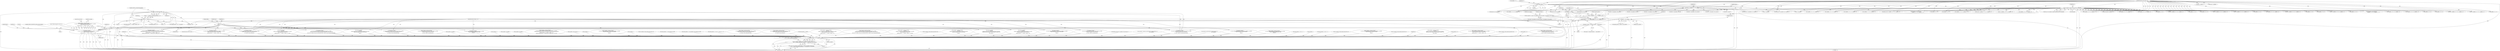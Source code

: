 digraph "0_libmodbus_5ccdf5ef79d742640355d1132fa9e2abc7fbaefc@integer" {
"1000455" [label="(Call,rsp_length = response_exception(\n                ctx, &sft, MODBUS_EXCEPTION_ILLEGAL_DATA_ADDRESS, rsp, FALSE,\n                \"Illegal data address 0x%0X in %s\n\",\n                mapping_address < 0 ? address : address + nb, name))"];
"1000457" [label="(Call,response_exception(\n                ctx, &sft, MODBUS_EXCEPTION_ILLEGAL_DATA_ADDRESS, rsp, FALSE,\n                \"Illegal data address 0x%0X in %s\n\",\n                mapping_address < 0 ? address : address + nb, name))"];
"1000131" [label="(Call,ctx == NULL)"];
"1000115" [label="(MethodParameterIn,modbus_t *ctx)"];
"1000418" [label="(Call,address - start_registers)"];
"1000160" [label="(Call,address = (req[offset + 1] << 8) + req[offset + 2])"];
"1000163" [label="(Call,req[offset + 1] << 8)"];
"1000116" [label="(MethodParameterIn,const uint8_t *req)"];
"1000361" [label="(Call,start_registers = is_input ? mb_mapping->start_input_registers : mb_mapping->start_registers)"];
"1000426" [label="(Call,MODBUS_MAX_READ_REGISTERS < nb)"];
"1000423" [label="(Call,nb < 1)"];
"1000400" [label="(Call,nb = (req[offset + 3] << 8) + req[offset + 4])"];
"1000403" [label="(Call,req[offset + 3] << 8)"];
"1000189" [label="(Call,ctx->backend->prepare_response_tid(req, &req_length))"];
"1000393" [label="(Call,name = is_input ? \"read_input_registers\" : \"read_registers\")"];
"1001378" [label="(Call,send_msg(ctx, rsp, rsp_length))"];
"1001365" [label="(Call,(ctx->backend->backend_type == _MODBUS_BACKEND_TYPE_RTU &&\n            slave == MODBUS_BROADCAST_ADDRESS) ? 0 : send_msg(ctx, rsp, rsp_length))"];
"1001364" [label="(Return,return (ctx->backend->backend_type == _MODBUS_BACKEND_TYPE_RTU &&\n            slave == MODBUS_BROADCAST_ADDRESS) ? 0 : send_msg(ctx, rsp, rsp_length);)"];
"1000133" [label="(Identifier,NULL)"];
"1000465" [label="(Call,mapping_address < 0 ? address : address + nb)"];
"1000400" [label="(Call,nb = (req[offset + 3] << 8) + req[offset + 4])"];
"1000177" [label="(Identifier,sft)"];
"1001382" [label="(MethodReturn,int)"];
"1000275" [label="(Call,rsp_length = response_exception(\n                ctx, &sft, MODBUS_EXCEPTION_ILLEGAL_DATA_VALUE, rsp, TRUE,\n                \"Illegal nb of values %d in %s (max %d)\n\",\n                nb, name, MODBUS_MAX_READ_BITS))"];
"1001017" [label="(Call,response_exception(\n                ctx, &sft, MODBUS_EXCEPTION_ILLEGAL_DATA_ADDRESS, rsp, FALSE,\n                \"Illegal data address 0x%0X in write_register\n\",\n                address))"];
"1000523" [label="(ControlStructure,break;)"];
"1000277" [label="(Call,response_exception(\n                ctx, &sft, MODBUS_EXCEPTION_ILLEGAL_DATA_VALUE, rsp, TRUE,\n                \"Illegal nb of values %d in %s (max %d)\n\",\n                nb, name, MODBUS_MAX_READ_BITS))"];
"1000420" [label="(Identifier,start_registers)"];
"1000597" [label="(Call,rsp_length = req_length)"];
"1001053" [label="(Call,or = (req[offset + 5] << 8) + req[offset + 6])"];
"1000463" [label="(Identifier,FALSE)"];
"1001354" [label="(Call,response_exception(\n            ctx, &sft, MODBUS_EXCEPTION_ILLEGAL_FUNCTION, rsp, TRUE,\n            \"Unknown Modbus function code: 0x%0X\n\", function))"];
"1000416" [label="(Call,mapping_address = address - start_registers)"];
"1000685" [label="(Call,(req[offset + 3] << 8) + req[offset + 4])"];
"1000458" [label="(Identifier,ctx)"];
"1001153" [label="(Call,address - mb_mapping->start_registers)"];
"1001129" [label="(Call,(req[offset + 7] << 8) + req[offset + 8])"];
"1000604" [label="(Call,response_exception(\n                    ctx, &sft,\n                    MODBUS_EXCEPTION_ILLEGAL_DATA_VALUE, rsp, FALSE,\n                    \"Illegal data value 0x%0X in write_bit request at address %0X\n\",\n                    data, address))"];
"1000417" [label="(Identifier,mapping_address)"];
"1000854" [label="(Call,response_exception(\n                ctx, &sft, MODBUS_EXCEPTION_ILLEGAL_DATA_ADDRESS, rsp, FALSE,\n                \"Illegal data address 0x%0X in write_registers\n\",\n                mapping_address < 0 ? address : address + nb))"];
"1000547" [label="(Call,response_exception(\n                ctx, &sft, MODBUS_EXCEPTION_ILLEGAL_DATA_ADDRESS, rsp, FALSE,\n                \"Illegal data address 0x%0X in write_bit\n\",\n                address))"];
"1001293" [label="(Call,mb_mapping->tab_registers[i] =\n                    (req[offset + j] << 8) + req[offset + j + 1])"];
"1000302" [label="(Call,response_exception(\n                ctx, &sft,\n                MODBUS_EXCEPTION_ILLEGAL_DATA_ADDRESS, rsp, FALSE,\n                \"Illegal data address 0x%0X in %s\n\",\n                mapping_address < 0 ? address : address + nb, name))"];
"1000428" [label="(Identifier,nb)"];
"1001268" [label="(Call,rsp_length++)"];
"1000432" [label="(Call,response_exception(\n                ctx, &sft, MODBUS_EXCEPTION_ILLEGAL_DATA_VALUE, rsp, TRUE,\n                \"Illegal nb of values %d in %s (max %d)\n\",\n                nb, name, MODBUS_MAX_READ_REGISTERS))"];
"1000676" [label="(Call,rsp_length = req_length)"];
"1000473" [label="(Identifier,name)"];
"1001365" [label="(Call,(ctx->backend->backend_type == _MODBUS_BACKEND_TYPE_RTU &&\n            slave == MODBUS_BROADCAST_ADDRESS) ? 0 : send_msg(ctx, rsp, rsp_length))"];
"1001377" [label="(Literal,0)"];
"1000900" [label="(Call,(req[offset + j] << 8) + req[offset + j + 1])"];
"1000362" [label="(Identifier,start_registers)"];
"1000456" [label="(Identifier,rsp_length)"];
"1000450" [label="(Call,mapping_address + nb)"];
"1001088" [label="(Call,rsp_length = req_length)"];
"1000132" [label="(Identifier,ctx)"];
"1001229" [label="(Call,rsp_length = response_exception(\n                ctx, &sft, MODBUS_EXCEPTION_ILLEGAL_DATA_ADDRESS, rsp, FALSE,\n                \"Illegal data read address 0x%0X or write address 0x%0X write_and_read_registers\n\",\n                mapping_address < 0 ? address : address + nb,\n                mapping_address_write < 0 ? address_write : address_write + nb_write))"];
"1001299" [label="(Call,(req[offset + j] << 8) + req[offset + j + 1])"];
"1000901" [label="(Call,req[offset + j] << 8)"];
"1000470" [label="(Call,address + nb)"];
"1000683" [label="(Call,nb = (req[offset + 3] << 8) + req[offset + 4])"];
"1000426" [label="(Call,MODBUS_MAX_READ_REGISTERS < nb)"];
"1000972" [label="(Call,rsp_length - byte_count_pos - 1)"];
"1000404" [label="(Call,req[offset + 3])"];
"1000486" [label="(Call,rsp_length++)"];
"1000131" [label="(Call,ctx == NULL)"];
"1000743" [label="(Call,response_exception(\n                ctx, &sft,\n                MODBUS_EXCEPTION_ILLEGAL_DATA_ADDRESS, rsp, FALSE,\n                \"Illegal data address 0x%0X in write_bits\n\",\n                mapping_address < 0 ? address : address + nb))"];
"1001300" [label="(Call,req[offset + j] << 8)"];
"1000185" [label="(Call,sft.t_id = ctx->backend->prepare_response_tid(req, &req_length))"];
"1000423" [label="(Call,nb < 1)"];
"1000361" [label="(Call,start_registers = is_input ? mb_mapping->start_input_registers : mb_mapping->start_registers)"];
"1000116" [label="(MethodParameterIn,const uint8_t *req)"];
"1001378" [label="(Call,send_msg(ctx, rsp, rsp_length))"];
"1001015" [label="(Call,rsp_length = response_exception(\n                ctx, &sft, MODBUS_EXCEPTION_ILLEGAL_DATA_ADDRESS, rsp, FALSE,\n                \"Illegal data address 0x%0X in write_register\n\",\n                address))"];
"1001097" [label="(Call,(req[offset + 3] << 8) + req[offset + 4])"];
"1001341" [label="(Call,rsp_length++)"];
"1000939" [label="(Call,ctx->backend->build_response_basis(&sft, rsp))"];
"1000115" [label="(MethodParameterIn,modbus_t *ctx)"];
"1000424" [label="(Identifier,nb)"];
"1000513" [label="(Call,rsp[rsp_length++] = tab_registers[i] & 0xFF)"];
"1001338" [label="(Call,rsp[rsp_length++] = mb_mapping->tab_registers[i] & 0xFF)"];
"1000119" [label="(Block,)"];
"1000191" [label="(Call,&req_length)"];
"1000162" [label="(Call,(req[offset + 1] << 8) + req[offset + 2])"];
"1000999" [label="(Call,address - mb_mapping->start_registers)"];
"1000418" [label="(Call,address - start_registers)"];
"1000327" [label="(Call,rsp[rsp_length++] = (nb / 8) + ((nb % 8) ? 1 : 0))"];
"1000419" [label="(Identifier,address)"];
"1001055" [label="(Call,(req[offset + 5] << 8) + req[offset + 6])"];
"1000826" [label="(Call,rsp_length = response_exception(\n                 ctx, &sft, MODBUS_EXCEPTION_ILLEGAL_DATA_VALUE, rsp, TRUE,\n                 \"Illegal number of values %d in write_registers (max %d)\n\",\n                nb, MODBUS_MAX_WRITE_REGISTERS))"];
"1001111" [label="(Call,address_write = (req[offset + 5] << 8) + req[offset + 6])"];
"1000715" [label="(Call,rsp_length = response_exception(\n                ctx, &sft, MODBUS_EXCEPTION_ILLEGAL_DATA_VALUE, rsp, TRUE,\n                \"Illegal number of values %d in write_bits (max %d)\n\",\n                nb, MODBUS_MAX_WRITE_BITS))"];
"1000672" [label="(Call,memcpy(rsp, req, req_length))"];
"1000189" [label="(Call,ctx->backend->prepare_response_tid(req, &req_length))"];
"1001098" [label="(Call,req[offset + 3] << 8)"];
"1000953" [label="(Call,rsp[rsp_length++] = 0xFF)"];
"1000741" [label="(Call,rsp_length = response_exception(\n                ctx, &sft,\n                MODBUS_EXCEPTION_ILLEGAL_DATA_ADDRESS, rsp, FALSE,\n                \"Illegal data address 0x%0X in write_bits\n\",\n                mapping_address < 0 ? address : address + nb))"];
"1000245" [label="(Call,nb = (req[offset + 3] << 8) + req[offset + 4])"];
"1001366" [label="(Call,ctx->backend->backend_type == _MODBUS_BACKEND_TYPE_RTU &&\n            slave == MODBUS_BROADCAST_ADDRESS)"];
"1001113" [label="(Call,(req[offset + 5] << 8) + req[offset + 6])"];
"1000148" [label="(Call,slave = req[offset - 1])"];
"1001189" [label="(Call,rsp_length = response_exception(\n                ctx, &sft, MODBUS_EXCEPTION_ILLEGAL_DATA_VALUE, rsp, TRUE,\n                \"Illegal nb of values (W%d, R%d) in write_and_read_registers (max W%d, R%d)\n\",\n                nb_write, nb, MODBUS_MAX_WR_WRITE_REGISTERS, MODBUS_MAX_WR_READ_REGISTERS))"];
"1000300" [label="(Call,rsp_length = response_exception(\n                ctx, &sft,\n                MODBUS_EXCEPTION_ILLEGAL_DATA_ADDRESS, rsp, FALSE,\n                \"Illegal data address 0x%0X in %s\n\",\n                mapping_address < 0 ? address : address + nb, name))"];
"1000561" [label="(Call,(req[offset + 3] << 8) + req[offset + 4])"];
"1001037" [label="(Call,and = (req[offset + 3] << 8) + req[offset + 4])"];
"1000779" [label="(Call,memcpy(rsp + rsp_length, req + rsp_length, 4))"];
"1000427" [label="(Identifier,MODBUS_MAX_READ_REGISTERS)"];
"1000393" [label="(Call,name = is_input ? \"read_input_registers\" : \"read_registers\")"];
"1000169" [label="(Literal,8)"];
"1000459" [label="(Call,&sft)"];
"1000263" [label="(Call,address - start_bits)"];
"1001039" [label="(Call,(req[offset + 3] << 8) + req[offset + 4])"];
"1001130" [label="(Call,req[offset + 7] << 8)"];
"1000190" [label="(Identifier,req)"];
"1000161" [label="(Identifier,address)"];
"1000409" [label="(Literal,8)"];
"1001261" [label="(Call,ctx->backend->build_response_basis(&sft, rsp))"];
"1000455" [label="(Call,rsp_length = response_exception(\n                ctx, &sft, MODBUS_EXCEPTION_ILLEGAL_DATA_ADDRESS, rsp, FALSE,\n                \"Illegal data address 0x%0X in %s\n\",\n                mapping_address < 0 ? address : address + nb, name))"];
"1000488" [label="(Call,nb << 1)"];
"1000636" [label="(Call,rsp_length = response_exception(\n                ctx, &sft,\n                MODBUS_EXCEPTION_ILLEGAL_DATA_ADDRESS, rsp, FALSE,\n                \"Illegal data address 0x%0X in write_register\n\",\n                address))"];
"1000461" [label="(Identifier,MODBUS_EXCEPTION_ILLEGAL_DATA_ADDRESS)"];
"1001231" [label="(Call,response_exception(\n                ctx, &sft, MODBUS_EXCEPTION_ILLEGAL_DATA_ADDRESS, rsp, FALSE,\n                \"Illegal data read address 0x%0X or write address 0x%0X write_and_read_registers\n\",\n                mapping_address < 0 ? address : address + nb,\n                mapping_address_write < 0 ? address_write : address_write + nb_write))"];
"1000968" [label="(Call,rsp[byte_count_pos] = rsp_length - byte_count_pos - 1)"];
"1000411" [label="(Identifier,req)"];
"1001381" [label="(Identifier,rsp_length)"];
"1000342" [label="(Call,rsp_length = response_io_status(tab_bits, mapping_address, nb,\n                                            rsp, rsp_length))"];
"1000155" [label="(Call,function = req[offset])"];
"1001191" [label="(Call,response_exception(\n                ctx, &sft, MODBUS_EXCEPTION_ILLEGAL_DATA_VALUE, rsp, TRUE,\n                \"Illegal nb of values (W%d, R%d) in write_and_read_registers (max W%d, R%d)\n\",\n                nb_write, nb, MODBUS_MAX_WR_WRITE_REGISTERS, MODBUS_MAX_WR_READ_REGISTERS))"];
"1001114" [label="(Call,req[offset + 5] << 8)"];
"1000638" [label="(Call,response_exception(\n                ctx, &sft,\n                MODBUS_EXCEPTION_ILLEGAL_DATA_ADDRESS, rsp, FALSE,\n                \"Illegal data address 0x%0X in write_register\n\",\n                address))"];
"1000796" [label="(Call,(req[offset + 3] << 8) + req[offset + 4])"];
"1000142" [label="(Identifier,offset)"];
"1001364" [label="(Return,return (ctx->backend->backend_type == _MODBUS_BACKEND_TYPE_RTU &&\n            slave == MODBUS_BROADCAST_ADDRESS) ? 0 : send_msg(ctx, rsp, rsp_length);)"];
"1000344" [label="(Call,response_io_status(tab_bits, mapping_address, nb,\n                                            rsp, rsp_length))"];
"1001352" [label="(Call,rsp_length = response_exception(\n            ctx, &sft, MODBUS_EXCEPTION_ILLEGAL_FUNCTION, rsp, TRUE,\n            \"Unknown Modbus function code: 0x%0X\n\", function))"];
"1000620" [label="(Call,address - mb_mapping->start_registers)"];
"1000797" [label="(Call,req[offset + 3] << 8)"];
"1000248" [label="(Call,req[offset + 3] << 8)"];
"1000363" [label="(Call,is_input ? mb_mapping->start_input_registers : mb_mapping->start_registers)"];
"1000783" [label="(Call,req + rsp_length)"];
"1001265" [label="(Call,rsp[rsp_length++] = nb << 1)"];
"1000650" [label="(Call,data = (req[offset + 3] << 8) + req[offset + 4])"];
"1000516" [label="(Call,rsp_length++)"];
"1000483" [label="(Call,rsp[rsp_length++] = nb << 1)"];
"1000794" [label="(Call,nb = (req[offset + 3] << 8) + req[offset + 4])"];
"1000479" [label="(Call,ctx->backend->build_response_basis(&sft, rsp))"];
"1000163" [label="(Call,req[offset + 1] << 8)"];
"1000545" [label="(Call,rsp_length = response_exception(\n                ctx, &sft, MODBUS_EXCEPTION_ILLEGAL_DATA_ADDRESS, rsp, FALSE,\n                \"Illegal data address 0x%0X in write_bit\n\",\n                address))"];
"1000917" [label="(Call,ctx->backend->build_response_basis(&sft, rsp))"];
"1000401" [label="(Identifier,nb)"];
"1000394" [label="(Identifier,name)"];
"1000562" [label="(Call,req[offset + 3] << 8)"];
"1001380" [label="(Identifier,rsp)"];
"1000602" [label="(Call,rsp_length = response_exception(\n                    ctx, &sft,\n                    MODBUS_EXCEPTION_ILLEGAL_DATA_VALUE, rsp, FALSE,\n                    \"Illegal data value 0x%0X in write_bit request at address %0X\n\",\n                    data, address))"];
"1000449" [label="(Call,(mapping_address + nb) > nb_registers)"];
"1001056" [label="(Call,req[offset + 5] << 8)"];
"1000529" [label="(Call,address - mb_mapping->start_bits)"];
"1000464" [label="(Literal,\"Illegal data address 0x%0X in %s\n\")"];
"1000921" [label="(Call,memcpy(rsp + rsp_length, req + rsp_length, 4))"];
"1000653" [label="(Call,req[offset + 3] << 8)"];
"1001127" [label="(Call,nb_write = (req[offset + 7] << 8) + req[offset + 8])"];
"1000454" [label="(Block,)"];
"1000925" [label="(Call,req + rsp_length)"];
"1001143" [label="(Call,nb_write_bytes = req[offset + 9])"];
"1000247" [label="(Call,(req[offset + 3] << 8) + req[offset + 4])"];
"1000929" [label="(Call,rsp_length += 4)"];
"1000164" [label="(Call,req[offset + 1])"];
"1000686" [label="(Call,req[offset + 3] << 8)"];
"1000852" [label="(Call,rsp_length = response_exception(\n                ctx, &sft, MODBUS_EXCEPTION_ILLEGAL_DATA_ADDRESS, rsp, FALSE,\n                \"Illegal data address 0x%0X in write_registers\n\",\n                mapping_address < 0 ? address : address + nb))"];
"1001040" [label="(Call,req[offset + 3] << 8)"];
"1000171" [label="(Identifier,req)"];
"1000395" [label="(Call,is_input ? \"read_input_registers\" : \"read_registers\")"];
"1000457" [label="(Call,response_exception(\n                ctx, &sft, MODBUS_EXCEPTION_ILLEGAL_DATA_ADDRESS, rsp, FALSE,\n                \"Illegal data address 0x%0X in %s\n\",\n                mapping_address < 0 ? address : address + nb, name))"];
"1000130" [label="(ControlStructure,if (ctx == NULL))"];
"1000402" [label="(Call,(req[offset + 3] << 8) + req[offset + 4])"];
"1000559" [label="(Call,data = (req[offset + 3] << 8) + req[offset + 4])"];
"1000593" [label="(Call,memcpy(rsp, req, req_length))"];
"1000775" [label="(Call,ctx->backend->build_response_basis(&sft, rsp))"];
"1000787" [label="(Call,rsp_length += 4)"];
"1001095" [label="(Call,nb = (req[offset + 3] << 8) + req[offset + 4])"];
"1000717" [label="(Call,response_exception(\n                ctx, &sft, MODBUS_EXCEPTION_ILLEGAL_DATA_VALUE, rsp, TRUE,\n                \"Illegal number of values %d in write_bits (max %d)\n\",\n                nb, MODBUS_MAX_WRITE_BITS))"];
"1000812" [label="(Call,address - mb_mapping->start_registers)"];
"1000425" [label="(Literal,1)"];
"1000373" [label="(Identifier,nb_registers)"];
"1000894" [label="(Call,mb_mapping->tab_registers[i] =\n                    (req[offset + j] << 8) + req[offset + j + 1])"];
"1000430" [label="(Call,rsp_length = response_exception(\n                ctx, &sft, MODBUS_EXCEPTION_ILLEGAL_DATA_VALUE, rsp, TRUE,\n                \"Illegal nb of values %d in %s (max %d)\n\",\n                nb, name, MODBUS_MAX_READ_REGISTERS))"];
"1000701" [label="(Call,address - mb_mapping->start_bits)"];
"1000828" [label="(Call,response_exception(\n                 ctx, &sft, MODBUS_EXCEPTION_ILLEGAL_DATA_VALUE, rsp, TRUE,\n                 \"Illegal number of values %d in write_registers (max %d)\n\",\n                nb, MODBUS_MAX_WRITE_REGISTERS))"];
"1001379" [label="(Identifier,ctx)"];
"1000422" [label="(Call,nb < 1 || MODBUS_MAX_READ_REGISTERS < nb)"];
"1000160" [label="(Call,address = (req[offset + 1] << 8) + req[offset + 2])"];
"1000462" [label="(Identifier,rsp)"];
"1000353" [label="(Block,)"];
"1000652" [label="(Call,(req[offset + 3] << 8) + req[offset + 4])"];
"1000403" [label="(Call,req[offset + 3] << 8)"];
"1001084" [label="(Call,memcpy(rsp, req, req_length))"];
"1000136" [label="(Identifier,errno)"];
"1000455" -> "1000454"  [label="AST: "];
"1000455" -> "1000457"  [label="CFG: "];
"1000456" -> "1000455"  [label="AST: "];
"1000457" -> "1000455"  [label="AST: "];
"1000523" -> "1000455"  [label="CFG: "];
"1000455" -> "1001382"  [label="DDG: "];
"1000455" -> "1001382"  [label="DDG: "];
"1000457" -> "1000455"  [label="DDG: "];
"1000457" -> "1000455"  [label="DDG: "];
"1000457" -> "1000455"  [label="DDG: "];
"1000457" -> "1000455"  [label="DDG: "];
"1000457" -> "1000455"  [label="DDG: "];
"1000457" -> "1000455"  [label="DDG: "];
"1000457" -> "1000455"  [label="DDG: "];
"1000457" -> "1000455"  [label="DDG: "];
"1000455" -> "1001378"  [label="DDG: "];
"1000457" -> "1000473"  [label="CFG: "];
"1000458" -> "1000457"  [label="AST: "];
"1000459" -> "1000457"  [label="AST: "];
"1000461" -> "1000457"  [label="AST: "];
"1000462" -> "1000457"  [label="AST: "];
"1000463" -> "1000457"  [label="AST: "];
"1000464" -> "1000457"  [label="AST: "];
"1000465" -> "1000457"  [label="AST: "];
"1000473" -> "1000457"  [label="AST: "];
"1000457" -> "1001382"  [label="DDG: "];
"1000457" -> "1001382"  [label="DDG: "];
"1000457" -> "1001382"  [label="DDG: "];
"1000457" -> "1001382"  [label="DDG: "];
"1000457" -> "1001382"  [label="DDG: "];
"1000457" -> "1001382"  [label="DDG: "];
"1000457" -> "1001382"  [label="DDG: "];
"1000131" -> "1000457"  [label="DDG: "];
"1000115" -> "1000457"  [label="DDG: "];
"1000418" -> "1000457"  [label="DDG: "];
"1000426" -> "1000457"  [label="DDG: "];
"1000423" -> "1000457"  [label="DDG: "];
"1000393" -> "1000457"  [label="DDG: "];
"1000457" -> "1001378"  [label="DDG: "];
"1000457" -> "1001378"  [label="DDG: "];
"1000131" -> "1000130"  [label="AST: "];
"1000131" -> "1000133"  [label="CFG: "];
"1000132" -> "1000131"  [label="AST: "];
"1000133" -> "1000131"  [label="AST: "];
"1000136" -> "1000131"  [label="CFG: "];
"1000142" -> "1000131"  [label="CFG: "];
"1000131" -> "1001382"  [label="DDG: "];
"1000131" -> "1001382"  [label="DDG: "];
"1000131" -> "1001382"  [label="DDG: "];
"1000115" -> "1000131"  [label="DDG: "];
"1000131" -> "1000277"  [label="DDG: "];
"1000131" -> "1000302"  [label="DDG: "];
"1000131" -> "1000432"  [label="DDG: "];
"1000131" -> "1000547"  [label="DDG: "];
"1000131" -> "1000604"  [label="DDG: "];
"1000131" -> "1000638"  [label="DDG: "];
"1000131" -> "1000717"  [label="DDG: "];
"1000131" -> "1000743"  [label="DDG: "];
"1000131" -> "1000828"  [label="DDG: "];
"1000131" -> "1000854"  [label="DDG: "];
"1000131" -> "1001017"  [label="DDG: "];
"1000131" -> "1001191"  [label="DDG: "];
"1000131" -> "1001231"  [label="DDG: "];
"1000131" -> "1001354"  [label="DDG: "];
"1000131" -> "1001378"  [label="DDG: "];
"1000115" -> "1000114"  [label="AST: "];
"1000115" -> "1001382"  [label="DDG: "];
"1000115" -> "1000277"  [label="DDG: "];
"1000115" -> "1000302"  [label="DDG: "];
"1000115" -> "1000432"  [label="DDG: "];
"1000115" -> "1000547"  [label="DDG: "];
"1000115" -> "1000604"  [label="DDG: "];
"1000115" -> "1000638"  [label="DDG: "];
"1000115" -> "1000717"  [label="DDG: "];
"1000115" -> "1000743"  [label="DDG: "];
"1000115" -> "1000828"  [label="DDG: "];
"1000115" -> "1000854"  [label="DDG: "];
"1000115" -> "1001017"  [label="DDG: "];
"1000115" -> "1001191"  [label="DDG: "];
"1000115" -> "1001231"  [label="DDG: "];
"1000115" -> "1001354"  [label="DDG: "];
"1000115" -> "1001378"  [label="DDG: "];
"1000418" -> "1000416"  [label="AST: "];
"1000418" -> "1000420"  [label="CFG: "];
"1000419" -> "1000418"  [label="AST: "];
"1000420" -> "1000418"  [label="AST: "];
"1000416" -> "1000418"  [label="CFG: "];
"1000418" -> "1001382"  [label="DDG: "];
"1000418" -> "1001382"  [label="DDG: "];
"1000418" -> "1000416"  [label="DDG: "];
"1000418" -> "1000416"  [label="DDG: "];
"1000160" -> "1000418"  [label="DDG: "];
"1000361" -> "1000418"  [label="DDG: "];
"1000418" -> "1000465"  [label="DDG: "];
"1000418" -> "1000470"  [label="DDG: "];
"1000160" -> "1000119"  [label="AST: "];
"1000160" -> "1000162"  [label="CFG: "];
"1000161" -> "1000160"  [label="AST: "];
"1000162" -> "1000160"  [label="AST: "];
"1000177" -> "1000160"  [label="CFG: "];
"1000160" -> "1001382"  [label="DDG: "];
"1000160" -> "1001382"  [label="DDG: "];
"1000163" -> "1000160"  [label="DDG: "];
"1000163" -> "1000160"  [label="DDG: "];
"1000116" -> "1000160"  [label="DDG: "];
"1000160" -> "1000263"  [label="DDG: "];
"1000160" -> "1000529"  [label="DDG: "];
"1000160" -> "1000620"  [label="DDG: "];
"1000160" -> "1000701"  [label="DDG: "];
"1000160" -> "1000812"  [label="DDG: "];
"1000160" -> "1000999"  [label="DDG: "];
"1000160" -> "1001153"  [label="DDG: "];
"1000163" -> "1000162"  [label="AST: "];
"1000163" -> "1000169"  [label="CFG: "];
"1000164" -> "1000163"  [label="AST: "];
"1000169" -> "1000163"  [label="AST: "];
"1000171" -> "1000163"  [label="CFG: "];
"1000163" -> "1001382"  [label="DDG: "];
"1000163" -> "1000162"  [label="DDG: "];
"1000163" -> "1000162"  [label="DDG: "];
"1000116" -> "1000163"  [label="DDG: "];
"1000163" -> "1000189"  [label="DDG: "];
"1000163" -> "1000593"  [label="DDG: "];
"1000163" -> "1000672"  [label="DDG: "];
"1000163" -> "1000779"  [label="DDG: "];
"1000163" -> "1000783"  [label="DDG: "];
"1000163" -> "1000921"  [label="DDG: "];
"1000163" -> "1000925"  [label="DDG: "];
"1000163" -> "1001084"  [label="DDG: "];
"1000116" -> "1000114"  [label="AST: "];
"1000116" -> "1001382"  [label="DDG: "];
"1000116" -> "1000148"  [label="DDG: "];
"1000116" -> "1000155"  [label="DDG: "];
"1000116" -> "1000162"  [label="DDG: "];
"1000116" -> "1000189"  [label="DDG: "];
"1000116" -> "1000245"  [label="DDG: "];
"1000116" -> "1000248"  [label="DDG: "];
"1000116" -> "1000247"  [label="DDG: "];
"1000116" -> "1000400"  [label="DDG: "];
"1000116" -> "1000403"  [label="DDG: "];
"1000116" -> "1000402"  [label="DDG: "];
"1000116" -> "1000559"  [label="DDG: "];
"1000116" -> "1000562"  [label="DDG: "];
"1000116" -> "1000561"  [label="DDG: "];
"1000116" -> "1000593"  [label="DDG: "];
"1000116" -> "1000650"  [label="DDG: "];
"1000116" -> "1000653"  [label="DDG: "];
"1000116" -> "1000652"  [label="DDG: "];
"1000116" -> "1000672"  [label="DDG: "];
"1000116" -> "1000683"  [label="DDG: "];
"1000116" -> "1000686"  [label="DDG: "];
"1000116" -> "1000685"  [label="DDG: "];
"1000116" -> "1000779"  [label="DDG: "];
"1000116" -> "1000783"  [label="DDG: "];
"1000116" -> "1000794"  [label="DDG: "];
"1000116" -> "1000797"  [label="DDG: "];
"1000116" -> "1000796"  [label="DDG: "];
"1000116" -> "1000894"  [label="DDG: "];
"1000116" -> "1000901"  [label="DDG: "];
"1000116" -> "1000900"  [label="DDG: "];
"1000116" -> "1000921"  [label="DDG: "];
"1000116" -> "1000925"  [label="DDG: "];
"1000116" -> "1001037"  [label="DDG: "];
"1000116" -> "1001040"  [label="DDG: "];
"1000116" -> "1001039"  [label="DDG: "];
"1000116" -> "1001053"  [label="DDG: "];
"1000116" -> "1001056"  [label="DDG: "];
"1000116" -> "1001055"  [label="DDG: "];
"1000116" -> "1001084"  [label="DDG: "];
"1000116" -> "1001095"  [label="DDG: "];
"1000116" -> "1001098"  [label="DDG: "];
"1000116" -> "1001097"  [label="DDG: "];
"1000116" -> "1001111"  [label="DDG: "];
"1000116" -> "1001114"  [label="DDG: "];
"1000116" -> "1001113"  [label="DDG: "];
"1000116" -> "1001127"  [label="DDG: "];
"1000116" -> "1001130"  [label="DDG: "];
"1000116" -> "1001129"  [label="DDG: "];
"1000116" -> "1001143"  [label="DDG: "];
"1000116" -> "1001293"  [label="DDG: "];
"1000116" -> "1001300"  [label="DDG: "];
"1000116" -> "1001299"  [label="DDG: "];
"1000361" -> "1000353"  [label="AST: "];
"1000361" -> "1000363"  [label="CFG: "];
"1000362" -> "1000361"  [label="AST: "];
"1000363" -> "1000361"  [label="AST: "];
"1000373" -> "1000361"  [label="CFG: "];
"1000361" -> "1001382"  [label="DDG: "];
"1000426" -> "1000422"  [label="AST: "];
"1000426" -> "1000428"  [label="CFG: "];
"1000427" -> "1000426"  [label="AST: "];
"1000428" -> "1000426"  [label="AST: "];
"1000422" -> "1000426"  [label="CFG: "];
"1000426" -> "1001382"  [label="DDG: "];
"1000426" -> "1001382"  [label="DDG: "];
"1000426" -> "1000422"  [label="DDG: "];
"1000426" -> "1000422"  [label="DDG: "];
"1000423" -> "1000426"  [label="DDG: "];
"1000426" -> "1000432"  [label="DDG: "];
"1000426" -> "1000432"  [label="DDG: "];
"1000426" -> "1000449"  [label="DDG: "];
"1000426" -> "1000450"  [label="DDG: "];
"1000426" -> "1000465"  [label="DDG: "];
"1000426" -> "1000470"  [label="DDG: "];
"1000426" -> "1000488"  [label="DDG: "];
"1000423" -> "1000422"  [label="AST: "];
"1000423" -> "1000425"  [label="CFG: "];
"1000424" -> "1000423"  [label="AST: "];
"1000425" -> "1000423"  [label="AST: "];
"1000427" -> "1000423"  [label="CFG: "];
"1000422" -> "1000423"  [label="CFG: "];
"1000423" -> "1001382"  [label="DDG: "];
"1000423" -> "1000422"  [label="DDG: "];
"1000423" -> "1000422"  [label="DDG: "];
"1000400" -> "1000423"  [label="DDG: "];
"1000423" -> "1000432"  [label="DDG: "];
"1000423" -> "1000449"  [label="DDG: "];
"1000423" -> "1000450"  [label="DDG: "];
"1000423" -> "1000465"  [label="DDG: "];
"1000423" -> "1000470"  [label="DDG: "];
"1000423" -> "1000488"  [label="DDG: "];
"1000400" -> "1000353"  [label="AST: "];
"1000400" -> "1000402"  [label="CFG: "];
"1000401" -> "1000400"  [label="AST: "];
"1000402" -> "1000400"  [label="AST: "];
"1000417" -> "1000400"  [label="CFG: "];
"1000400" -> "1001382"  [label="DDG: "];
"1000403" -> "1000400"  [label="DDG: "];
"1000403" -> "1000400"  [label="DDG: "];
"1000189" -> "1000400"  [label="DDG: "];
"1000403" -> "1000402"  [label="AST: "];
"1000403" -> "1000409"  [label="CFG: "];
"1000404" -> "1000403"  [label="AST: "];
"1000409" -> "1000403"  [label="AST: "];
"1000411" -> "1000403"  [label="CFG: "];
"1000403" -> "1001382"  [label="DDG: "];
"1000403" -> "1000402"  [label="DDG: "];
"1000403" -> "1000402"  [label="DDG: "];
"1000189" -> "1000403"  [label="DDG: "];
"1000189" -> "1000185"  [label="AST: "];
"1000189" -> "1000191"  [label="CFG: "];
"1000190" -> "1000189"  [label="AST: "];
"1000191" -> "1000189"  [label="AST: "];
"1000185" -> "1000189"  [label="CFG: "];
"1000189" -> "1001382"  [label="DDG: "];
"1000189" -> "1001382"  [label="DDG: "];
"1000189" -> "1000185"  [label="DDG: "];
"1000189" -> "1000185"  [label="DDG: "];
"1000189" -> "1000245"  [label="DDG: "];
"1000189" -> "1000248"  [label="DDG: "];
"1000189" -> "1000247"  [label="DDG: "];
"1000189" -> "1000402"  [label="DDG: "];
"1000189" -> "1000559"  [label="DDG: "];
"1000189" -> "1000562"  [label="DDG: "];
"1000189" -> "1000561"  [label="DDG: "];
"1000189" -> "1000593"  [label="DDG: "];
"1000189" -> "1000650"  [label="DDG: "];
"1000189" -> "1000653"  [label="DDG: "];
"1000189" -> "1000652"  [label="DDG: "];
"1000189" -> "1000672"  [label="DDG: "];
"1000189" -> "1000683"  [label="DDG: "];
"1000189" -> "1000686"  [label="DDG: "];
"1000189" -> "1000685"  [label="DDG: "];
"1000189" -> "1000779"  [label="DDG: "];
"1000189" -> "1000783"  [label="DDG: "];
"1000189" -> "1000794"  [label="DDG: "];
"1000189" -> "1000797"  [label="DDG: "];
"1000189" -> "1000796"  [label="DDG: "];
"1000189" -> "1000894"  [label="DDG: "];
"1000189" -> "1000901"  [label="DDG: "];
"1000189" -> "1000900"  [label="DDG: "];
"1000189" -> "1000921"  [label="DDG: "];
"1000189" -> "1000925"  [label="DDG: "];
"1000189" -> "1001037"  [label="DDG: "];
"1000189" -> "1001040"  [label="DDG: "];
"1000189" -> "1001039"  [label="DDG: "];
"1000189" -> "1001053"  [label="DDG: "];
"1000189" -> "1001056"  [label="DDG: "];
"1000189" -> "1001055"  [label="DDG: "];
"1000189" -> "1001084"  [label="DDG: "];
"1000189" -> "1001095"  [label="DDG: "];
"1000189" -> "1001098"  [label="DDG: "];
"1000189" -> "1001097"  [label="DDG: "];
"1000189" -> "1001111"  [label="DDG: "];
"1000189" -> "1001114"  [label="DDG: "];
"1000189" -> "1001113"  [label="DDG: "];
"1000189" -> "1001127"  [label="DDG: "];
"1000189" -> "1001130"  [label="DDG: "];
"1000189" -> "1001129"  [label="DDG: "];
"1000189" -> "1001143"  [label="DDG: "];
"1000189" -> "1001293"  [label="DDG: "];
"1000189" -> "1001300"  [label="DDG: "];
"1000189" -> "1001299"  [label="DDG: "];
"1000393" -> "1000353"  [label="AST: "];
"1000393" -> "1000395"  [label="CFG: "];
"1000394" -> "1000393"  [label="AST: "];
"1000395" -> "1000393"  [label="AST: "];
"1000401" -> "1000393"  [label="CFG: "];
"1000393" -> "1001382"  [label="DDG: "];
"1000393" -> "1001382"  [label="DDG: "];
"1000393" -> "1000432"  [label="DDG: "];
"1001378" -> "1001365"  [label="AST: "];
"1001378" -> "1001381"  [label="CFG: "];
"1001379" -> "1001378"  [label="AST: "];
"1001380" -> "1001378"  [label="AST: "];
"1001381" -> "1001378"  [label="AST: "];
"1001365" -> "1001378"  [label="CFG: "];
"1001378" -> "1001382"  [label="DDG: "];
"1001378" -> "1001382"  [label="DDG: "];
"1001378" -> "1001382"  [label="DDG: "];
"1001378" -> "1001365"  [label="DDG: "];
"1001378" -> "1001365"  [label="DDG: "];
"1001378" -> "1001365"  [label="DDG: "];
"1001231" -> "1001378"  [label="DDG: "];
"1001231" -> "1001378"  [label="DDG: "];
"1001354" -> "1001378"  [label="DDG: "];
"1001354" -> "1001378"  [label="DDG: "];
"1001017" -> "1001378"  [label="DDG: "];
"1001017" -> "1001378"  [label="DDG: "];
"1000717" -> "1001378"  [label="DDG: "];
"1000717" -> "1001378"  [label="DDG: "];
"1000547" -> "1001378"  [label="DDG: "];
"1000547" -> "1001378"  [label="DDG: "];
"1001191" -> "1001378"  [label="DDG: "];
"1001191" -> "1001378"  [label="DDG: "];
"1000828" -> "1001378"  [label="DDG: "];
"1000828" -> "1001378"  [label="DDG: "];
"1000638" -> "1001378"  [label="DDG: "];
"1000638" -> "1001378"  [label="DDG: "];
"1000743" -> "1001378"  [label="DDG: "];
"1000743" -> "1001378"  [label="DDG: "];
"1000302" -> "1001378"  [label="DDG: "];
"1000302" -> "1001378"  [label="DDG: "];
"1000277" -> "1001378"  [label="DDG: "];
"1000277" -> "1001378"  [label="DDG: "];
"1000854" -> "1001378"  [label="DDG: "];
"1000854" -> "1001378"  [label="DDG: "];
"1000432" -> "1001378"  [label="DDG: "];
"1000432" -> "1001378"  [label="DDG: "];
"1000604" -> "1001378"  [label="DDG: "];
"1000604" -> "1001378"  [label="DDG: "];
"1001265" -> "1001378"  [label="DDG: "];
"1000939" -> "1001378"  [label="DDG: "];
"1000344" -> "1001378"  [label="DDG: "];
"1000327" -> "1001378"  [label="DDG: "];
"1001261" -> "1001378"  [label="DDG: "];
"1000968" -> "1001378"  [label="DDG: "];
"1000513" -> "1001378"  [label="DDG: "];
"1001084" -> "1001378"  [label="DDG: "];
"1000593" -> "1001378"  [label="DDG: "];
"1001338" -> "1001378"  [label="DDG: "];
"1000953" -> "1001378"  [label="DDG: "];
"1000672" -> "1001378"  [label="DDG: "];
"1000483" -> "1001378"  [label="DDG: "];
"1000479" -> "1001378"  [label="DDG: "];
"1000775" -> "1001378"  [label="DDG: "];
"1000917" -> "1001378"  [label="DDG: "];
"1000741" -> "1001378"  [label="DDG: "];
"1000715" -> "1001378"  [label="DDG: "];
"1000597" -> "1001378"  [label="DDG: "];
"1000342" -> "1001378"  [label="DDG: "];
"1000852" -> "1001378"  [label="DDG: "];
"1001352" -> "1001378"  [label="DDG: "];
"1001015" -> "1001378"  [label="DDG: "];
"1001189" -> "1001378"  [label="DDG: "];
"1000300" -> "1001378"  [label="DDG: "];
"1000430" -> "1001378"  [label="DDG: "];
"1000275" -> "1001378"  [label="DDG: "];
"1000929" -> "1001378"  [label="DDG: "];
"1001268" -> "1001378"  [label="DDG: "];
"1000602" -> "1001378"  [label="DDG: "];
"1000516" -> "1001378"  [label="DDG: "];
"1000486" -> "1001378"  [label="DDG: "];
"1000826" -> "1001378"  [label="DDG: "];
"1000787" -> "1001378"  [label="DDG: "];
"1001341" -> "1001378"  [label="DDG: "];
"1000676" -> "1001378"  [label="DDG: "];
"1001229" -> "1001378"  [label="DDG: "];
"1000636" -> "1001378"  [label="DDG: "];
"1000545" -> "1001378"  [label="DDG: "];
"1000972" -> "1001378"  [label="DDG: "];
"1001088" -> "1001378"  [label="DDG: "];
"1001365" -> "1001364"  [label="AST: "];
"1001365" -> "1001377"  [label="CFG: "];
"1001366" -> "1001365"  [label="AST: "];
"1001377" -> "1001365"  [label="AST: "];
"1001364" -> "1001365"  [label="CFG: "];
"1001365" -> "1001382"  [label="DDG: "];
"1001365" -> "1001382"  [label="DDG: "];
"1001365" -> "1001382"  [label="DDG: "];
"1001365" -> "1001364"  [label="DDG: "];
"1001364" -> "1000119"  [label="AST: "];
"1001382" -> "1001364"  [label="CFG: "];
"1001364" -> "1001382"  [label="DDG: "];
}
